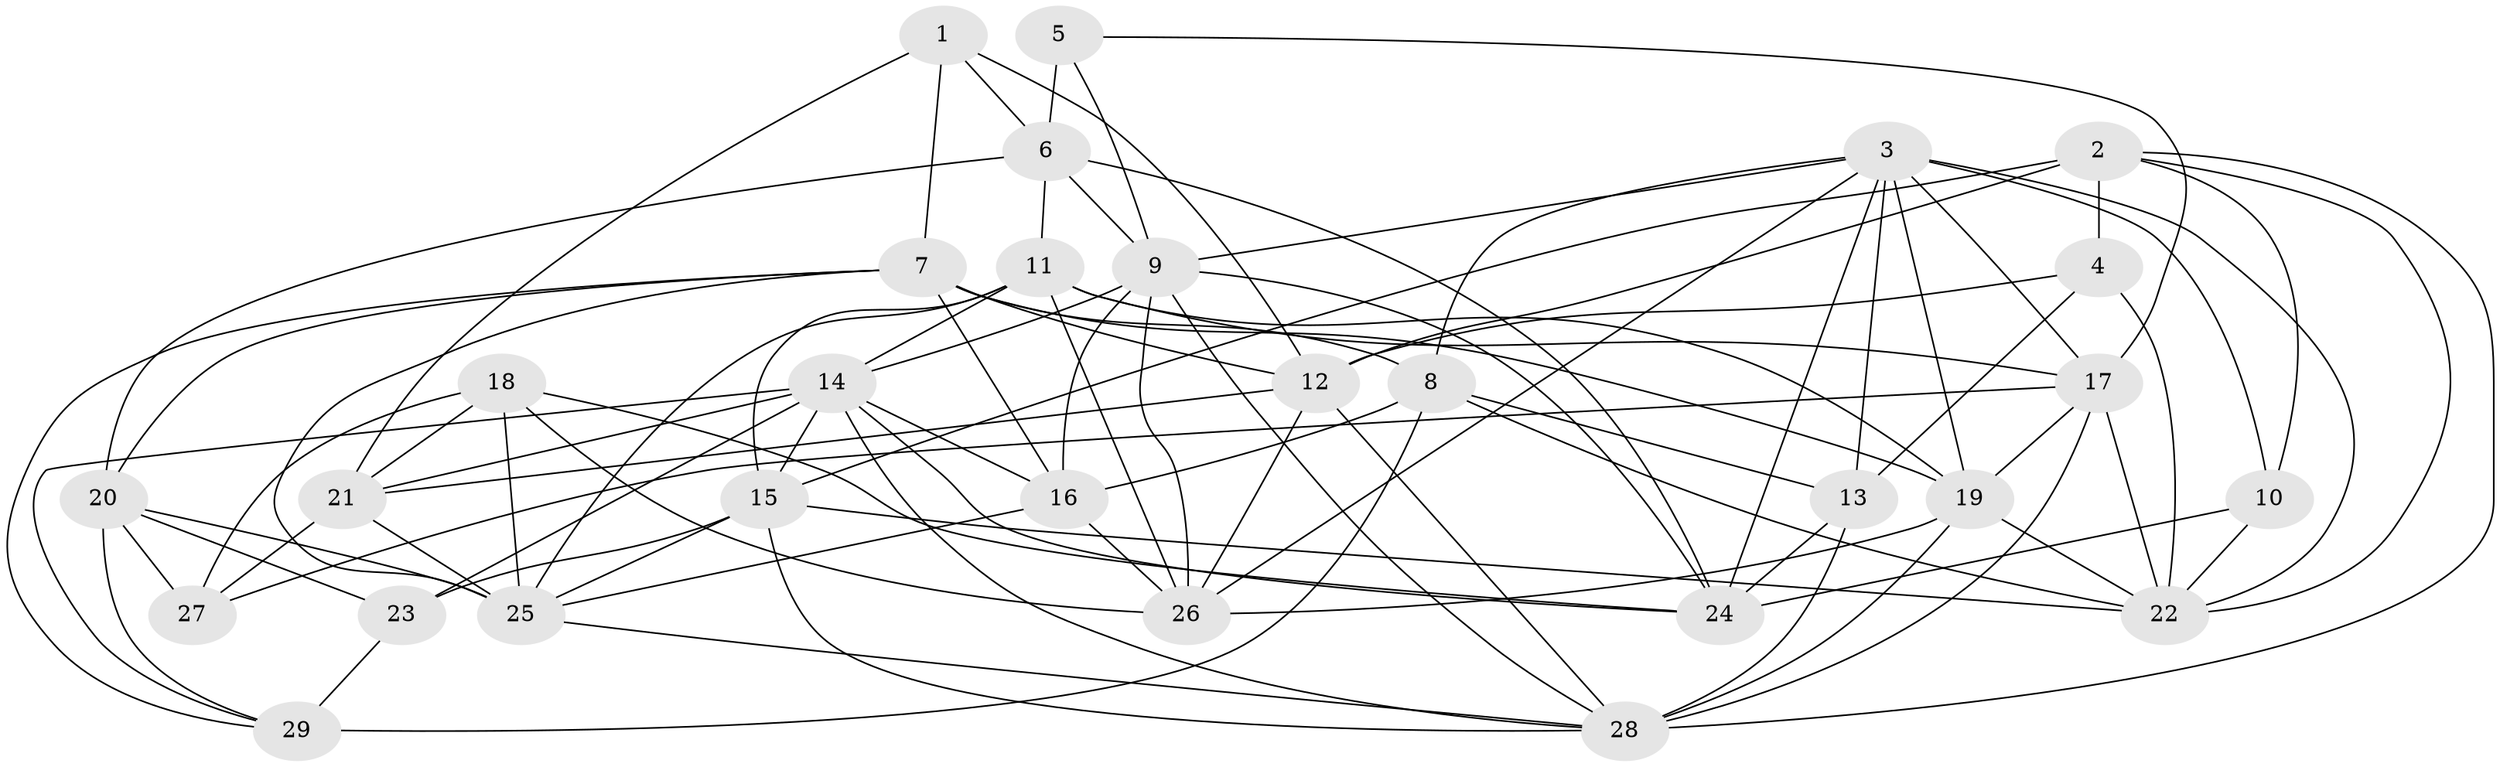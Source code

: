 // original degree distribution, {4: 1.0}
// Generated by graph-tools (version 1.1) at 2025/38/03/04/25 23:38:19]
// undirected, 29 vertices, 91 edges
graph export_dot {
  node [color=gray90,style=filled];
  1;
  2;
  3;
  4;
  5;
  6;
  7;
  8;
  9;
  10;
  11;
  12;
  13;
  14;
  15;
  16;
  17;
  18;
  19;
  20;
  21;
  22;
  23;
  24;
  25;
  26;
  27;
  28;
  29;
  1 -- 6 [weight=1.0];
  1 -- 7 [weight=1.0];
  1 -- 12 [weight=1.0];
  1 -- 21 [weight=1.0];
  2 -- 4 [weight=2.0];
  2 -- 10 [weight=1.0];
  2 -- 12 [weight=2.0];
  2 -- 15 [weight=1.0];
  2 -- 22 [weight=1.0];
  2 -- 28 [weight=1.0];
  3 -- 8 [weight=1.0];
  3 -- 9 [weight=1.0];
  3 -- 10 [weight=1.0];
  3 -- 13 [weight=1.0];
  3 -- 17 [weight=1.0];
  3 -- 19 [weight=1.0];
  3 -- 22 [weight=2.0];
  3 -- 24 [weight=1.0];
  3 -- 26 [weight=1.0];
  4 -- 12 [weight=1.0];
  4 -- 13 [weight=2.0];
  4 -- 22 [weight=1.0];
  5 -- 6 [weight=2.0];
  5 -- 9 [weight=1.0];
  5 -- 17 [weight=1.0];
  6 -- 9 [weight=1.0];
  6 -- 11 [weight=2.0];
  6 -- 20 [weight=1.0];
  6 -- 24 [weight=1.0];
  7 -- 8 [weight=1.0];
  7 -- 12 [weight=1.0];
  7 -- 16 [weight=1.0];
  7 -- 19 [weight=1.0];
  7 -- 20 [weight=1.0];
  7 -- 25 [weight=1.0];
  7 -- 29 [weight=1.0];
  8 -- 13 [weight=2.0];
  8 -- 16 [weight=1.0];
  8 -- 22 [weight=1.0];
  8 -- 29 [weight=2.0];
  9 -- 14 [weight=1.0];
  9 -- 16 [weight=1.0];
  9 -- 24 [weight=1.0];
  9 -- 26 [weight=1.0];
  9 -- 28 [weight=1.0];
  10 -- 22 [weight=1.0];
  10 -- 24 [weight=3.0];
  11 -- 14 [weight=1.0];
  11 -- 15 [weight=1.0];
  11 -- 17 [weight=1.0];
  11 -- 19 [weight=1.0];
  11 -- 25 [weight=1.0];
  11 -- 26 [weight=1.0];
  12 -- 21 [weight=1.0];
  12 -- 26 [weight=1.0];
  12 -- 28 [weight=1.0];
  13 -- 24 [weight=1.0];
  13 -- 28 [weight=2.0];
  14 -- 15 [weight=1.0];
  14 -- 16 [weight=1.0];
  14 -- 21 [weight=2.0];
  14 -- 23 [weight=1.0];
  14 -- 24 [weight=1.0];
  14 -- 28 [weight=1.0];
  14 -- 29 [weight=1.0];
  15 -- 22 [weight=1.0];
  15 -- 23 [weight=2.0];
  15 -- 25 [weight=1.0];
  15 -- 28 [weight=1.0];
  16 -- 25 [weight=1.0];
  16 -- 26 [weight=1.0];
  17 -- 19 [weight=1.0];
  17 -- 22 [weight=2.0];
  17 -- 27 [weight=1.0];
  17 -- 28 [weight=1.0];
  18 -- 21 [weight=1.0];
  18 -- 24 [weight=2.0];
  18 -- 25 [weight=1.0];
  18 -- 26 [weight=1.0];
  18 -- 27 [weight=1.0];
  19 -- 22 [weight=1.0];
  19 -- 26 [weight=2.0];
  19 -- 28 [weight=1.0];
  20 -- 23 [weight=1.0];
  20 -- 25 [weight=1.0];
  20 -- 27 [weight=4.0];
  20 -- 29 [weight=2.0];
  21 -- 25 [weight=1.0];
  21 -- 27 [weight=2.0];
  23 -- 29 [weight=2.0];
  25 -- 28 [weight=1.0];
}
